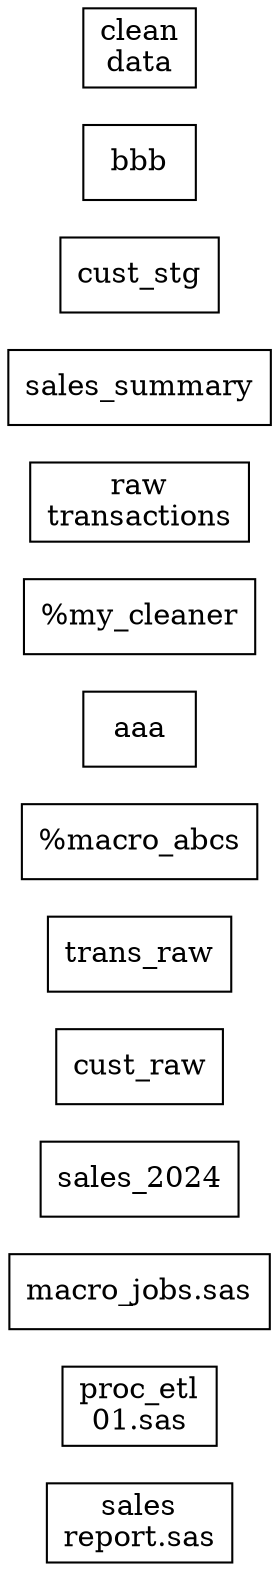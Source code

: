 digraph Lineage {
	graph [rankdir=LR]
	"sales_report.sas" [label="sales\nreport.sas" shape=box]
	"proc_etl_01.sas" [label="proc_etl\n01.sas" shape=box]
	"macro_jobs.sas" [label="macro_jobs.sas" shape=box]
	sales_2024 [label=sales_2024 shape=box]
	cust_raw [label=cust_raw shape=box]
	trans_raw [label=trans_raw shape=box]
	"%macro_abcs" [label="%macro_abcs" shape=box]
	aaa [label=aaa shape=box]
	"%my_cleaner" [label="%my_cleaner" shape=box]
	raw_transactions [label="raw\ntransactions" shape=box]
	sales_summary [label=sales_summary shape=box]
	cust_stg [label=cust_stg shape=box]
	bbb [label=bbb shape=box]
	clean_data [label="clean\ndata" shape=box]
}
